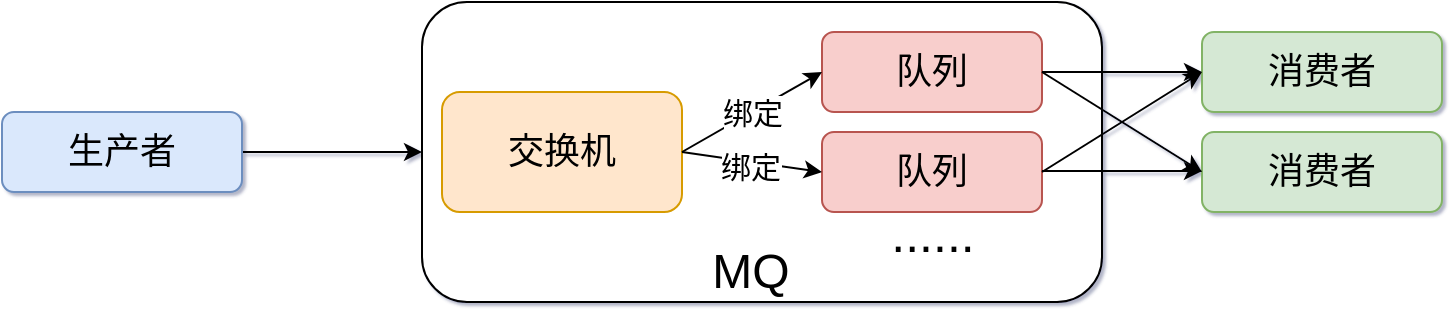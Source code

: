 <mxfile version="20.0.4" type="github">
  <diagram id="6qBIIyij7JlT-GvtMwbE" name="第 1 页">
    <mxGraphModel dx="1049" dy="701" grid="1" gridSize="10" guides="1" tooltips="1" connect="1" arrows="1" fold="1" page="1" pageScale="1" pageWidth="827" pageHeight="1169" background="none" math="0" shadow="1">
      <root>
        <mxCell id="0" />
        <mxCell id="1" parent="0" />
        <mxCell id="lJQvKqYIJkVqyx_eboWw-5" value="" style="edgeStyle=orthogonalEdgeStyle;rounded=0;orthogonalLoop=1;jettySize=auto;html=1;fontSize=18;" edge="1" parent="1" source="lJQvKqYIJkVqyx_eboWw-1" target="lJQvKqYIJkVqyx_eboWw-4">
          <mxGeometry relative="1" as="geometry" />
        </mxCell>
        <mxCell id="lJQvKqYIJkVqyx_eboWw-1" value="&lt;font style=&quot;font-size: 18px;&quot;&gt;生产者&lt;/font&gt;" style="rounded=1;whiteSpace=wrap;html=1;fillColor=#dae8fc;strokeColor=#6c8ebf;" vertex="1" parent="1">
          <mxGeometry x="40" y="270" width="120" height="40" as="geometry" />
        </mxCell>
        <mxCell id="lJQvKqYIJkVqyx_eboWw-2" value="&lt;font style=&quot;font-size: 18px;&quot;&gt;消费者&lt;/font&gt;" style="rounded=1;whiteSpace=wrap;html=1;fillColor=#d5e8d4;strokeColor=#82b366;" vertex="1" parent="1">
          <mxGeometry x="640" y="230" width="120" height="40" as="geometry" />
        </mxCell>
        <mxCell id="lJQvKqYIJkVqyx_eboWw-3" value="&lt;font style=&quot;font-size: 18px;&quot;&gt;消费者&lt;/font&gt;" style="rounded=1;whiteSpace=wrap;html=1;fillColor=#d5e8d4;strokeColor=#82b366;" vertex="1" parent="1">
          <mxGeometry x="640" y="280" width="120" height="40" as="geometry" />
        </mxCell>
        <mxCell id="lJQvKqYIJkVqyx_eboWw-4" value="" style="rounded=1;whiteSpace=wrap;html=1;" vertex="1" parent="1">
          <mxGeometry x="250" y="215" width="340" height="150" as="geometry" />
        </mxCell>
        <mxCell id="lJQvKqYIJkVqyx_eboWw-6" value="交换机" style="rounded=1;whiteSpace=wrap;html=1;fontSize=18;fillColor=#ffe6cc;strokeColor=#d79b00;" vertex="1" parent="1">
          <mxGeometry x="260" y="260" width="120" height="60" as="geometry" />
        </mxCell>
        <mxCell id="lJQvKqYIJkVqyx_eboWw-7" value="队列" style="rounded=1;whiteSpace=wrap;html=1;fontSize=18;fillColor=#f8cecc;strokeColor=#b85450;" vertex="1" parent="1">
          <mxGeometry x="450" y="230" width="110" height="40" as="geometry" />
        </mxCell>
        <mxCell id="lJQvKqYIJkVqyx_eboWw-8" value="队列" style="rounded=1;whiteSpace=wrap;html=1;fontSize=18;fillColor=#f8cecc;strokeColor=#b85450;" vertex="1" parent="1">
          <mxGeometry x="450" y="280" width="110" height="40" as="geometry" />
        </mxCell>
        <mxCell id="lJQvKqYIJkVqyx_eboWw-9" value="MQ" style="text;html=1;align=center;verticalAlign=middle;resizable=0;points=[];autosize=1;strokeColor=none;fillColor=none;fontSize=24;" vertex="1" parent="1">
          <mxGeometry x="384" y="330" width="60" height="40" as="geometry" />
        </mxCell>
        <mxCell id="lJQvKqYIJkVqyx_eboWw-10" value="&lt;div&gt;......&lt;br&gt;&lt;/div&gt;" style="text;html=1;align=center;verticalAlign=middle;resizable=0;points=[];autosize=1;strokeColor=none;fillColor=none;fontSize=25;" vertex="1" parent="1">
          <mxGeometry x="475" y="310" width="60" height="40" as="geometry" />
        </mxCell>
        <mxCell id="lJQvKqYIJkVqyx_eboWw-11" value="" style="endArrow=classic;html=1;rounded=0;fontSize=25;exitX=1;exitY=0.5;exitDx=0;exitDy=0;entryX=0;entryY=0.5;entryDx=0;entryDy=0;" edge="1" parent="1" source="lJQvKqYIJkVqyx_eboWw-6" target="lJQvKqYIJkVqyx_eboWw-7">
          <mxGeometry width="50" height="50" relative="1" as="geometry">
            <mxPoint x="390" y="290" as="sourcePoint" />
            <mxPoint x="440" y="240" as="targetPoint" />
          </mxGeometry>
        </mxCell>
        <mxCell id="lJQvKqYIJkVqyx_eboWw-12" value="绑定" style="edgeLabel;html=1;align=center;verticalAlign=middle;resizable=0;points=[];fontSize=15;" vertex="1" connectable="0" parent="lJQvKqYIJkVqyx_eboWw-11">
          <mxGeometry x="-0.311" relative="1" as="geometry">
            <mxPoint x="10" y="-6" as="offset" />
          </mxGeometry>
        </mxCell>
        <mxCell id="lJQvKqYIJkVqyx_eboWw-13" value="" style="endArrow=classic;html=1;rounded=0;fontSize=15;exitX=1;exitY=0.5;exitDx=0;exitDy=0;entryX=0;entryY=0.5;entryDx=0;entryDy=0;" edge="1" parent="1" source="lJQvKqYIJkVqyx_eboWw-6" target="lJQvKqYIJkVqyx_eboWw-8">
          <mxGeometry width="50" height="50" relative="1" as="geometry">
            <mxPoint x="400" y="340" as="sourcePoint" />
            <mxPoint x="450" y="290" as="targetPoint" />
          </mxGeometry>
        </mxCell>
        <mxCell id="lJQvKqYIJkVqyx_eboWw-15" value="绑定" style="edgeLabel;html=1;align=center;verticalAlign=middle;resizable=0;points=[];fontSize=15;spacingTop=-6;" vertex="1" connectable="0" parent="lJQvKqYIJkVqyx_eboWw-13">
          <mxGeometry x="-0.28" y="-1" relative="1" as="geometry">
            <mxPoint x="9" y="5" as="offset" />
          </mxGeometry>
        </mxCell>
        <mxCell id="lJQvKqYIJkVqyx_eboWw-16" value="" style="endArrow=classic;html=1;rounded=0;fontSize=15;exitX=1;exitY=0.5;exitDx=0;exitDy=0;entryX=0;entryY=0.5;entryDx=0;entryDy=0;" edge="1" parent="1" source="lJQvKqYIJkVqyx_eboWw-7" target="lJQvKqYIJkVqyx_eboWw-2">
          <mxGeometry width="50" height="50" relative="1" as="geometry">
            <mxPoint x="580" y="200" as="sourcePoint" />
            <mxPoint x="630" y="150" as="targetPoint" />
          </mxGeometry>
        </mxCell>
        <mxCell id="lJQvKqYIJkVqyx_eboWw-17" value="" style="endArrow=classic;html=1;rounded=0;fontSize=15;exitX=1;exitY=0.5;exitDx=0;exitDy=0;entryX=0;entryY=0.5;entryDx=0;entryDy=0;" edge="1" parent="1">
          <mxGeometry width="50" height="50" relative="1" as="geometry">
            <mxPoint x="560" y="299.5" as="sourcePoint" />
            <mxPoint x="640" y="299.5" as="targetPoint" />
          </mxGeometry>
        </mxCell>
        <mxCell id="lJQvKqYIJkVqyx_eboWw-18" value="" style="endArrow=classic;html=1;rounded=0;fontSize=15;exitX=1;exitY=0.5;exitDx=0;exitDy=0;entryX=0;entryY=0.5;entryDx=0;entryDy=0;" edge="1" parent="1" source="lJQvKqYIJkVqyx_eboWw-7" target="lJQvKqYIJkVqyx_eboWw-3">
          <mxGeometry width="50" height="50" relative="1" as="geometry">
            <mxPoint x="570" y="260" as="sourcePoint" />
            <mxPoint x="650" y="260" as="targetPoint" />
          </mxGeometry>
        </mxCell>
        <mxCell id="lJQvKqYIJkVqyx_eboWw-19" value="" style="endArrow=classic;html=1;rounded=0;fontSize=15;entryX=0;entryY=0.5;entryDx=0;entryDy=0;" edge="1" parent="1" target="lJQvKqYIJkVqyx_eboWw-2">
          <mxGeometry width="50" height="50" relative="1" as="geometry">
            <mxPoint x="560" y="300" as="sourcePoint" />
            <mxPoint x="650" y="309.5" as="targetPoint" />
          </mxGeometry>
        </mxCell>
      </root>
    </mxGraphModel>
  </diagram>
</mxfile>
